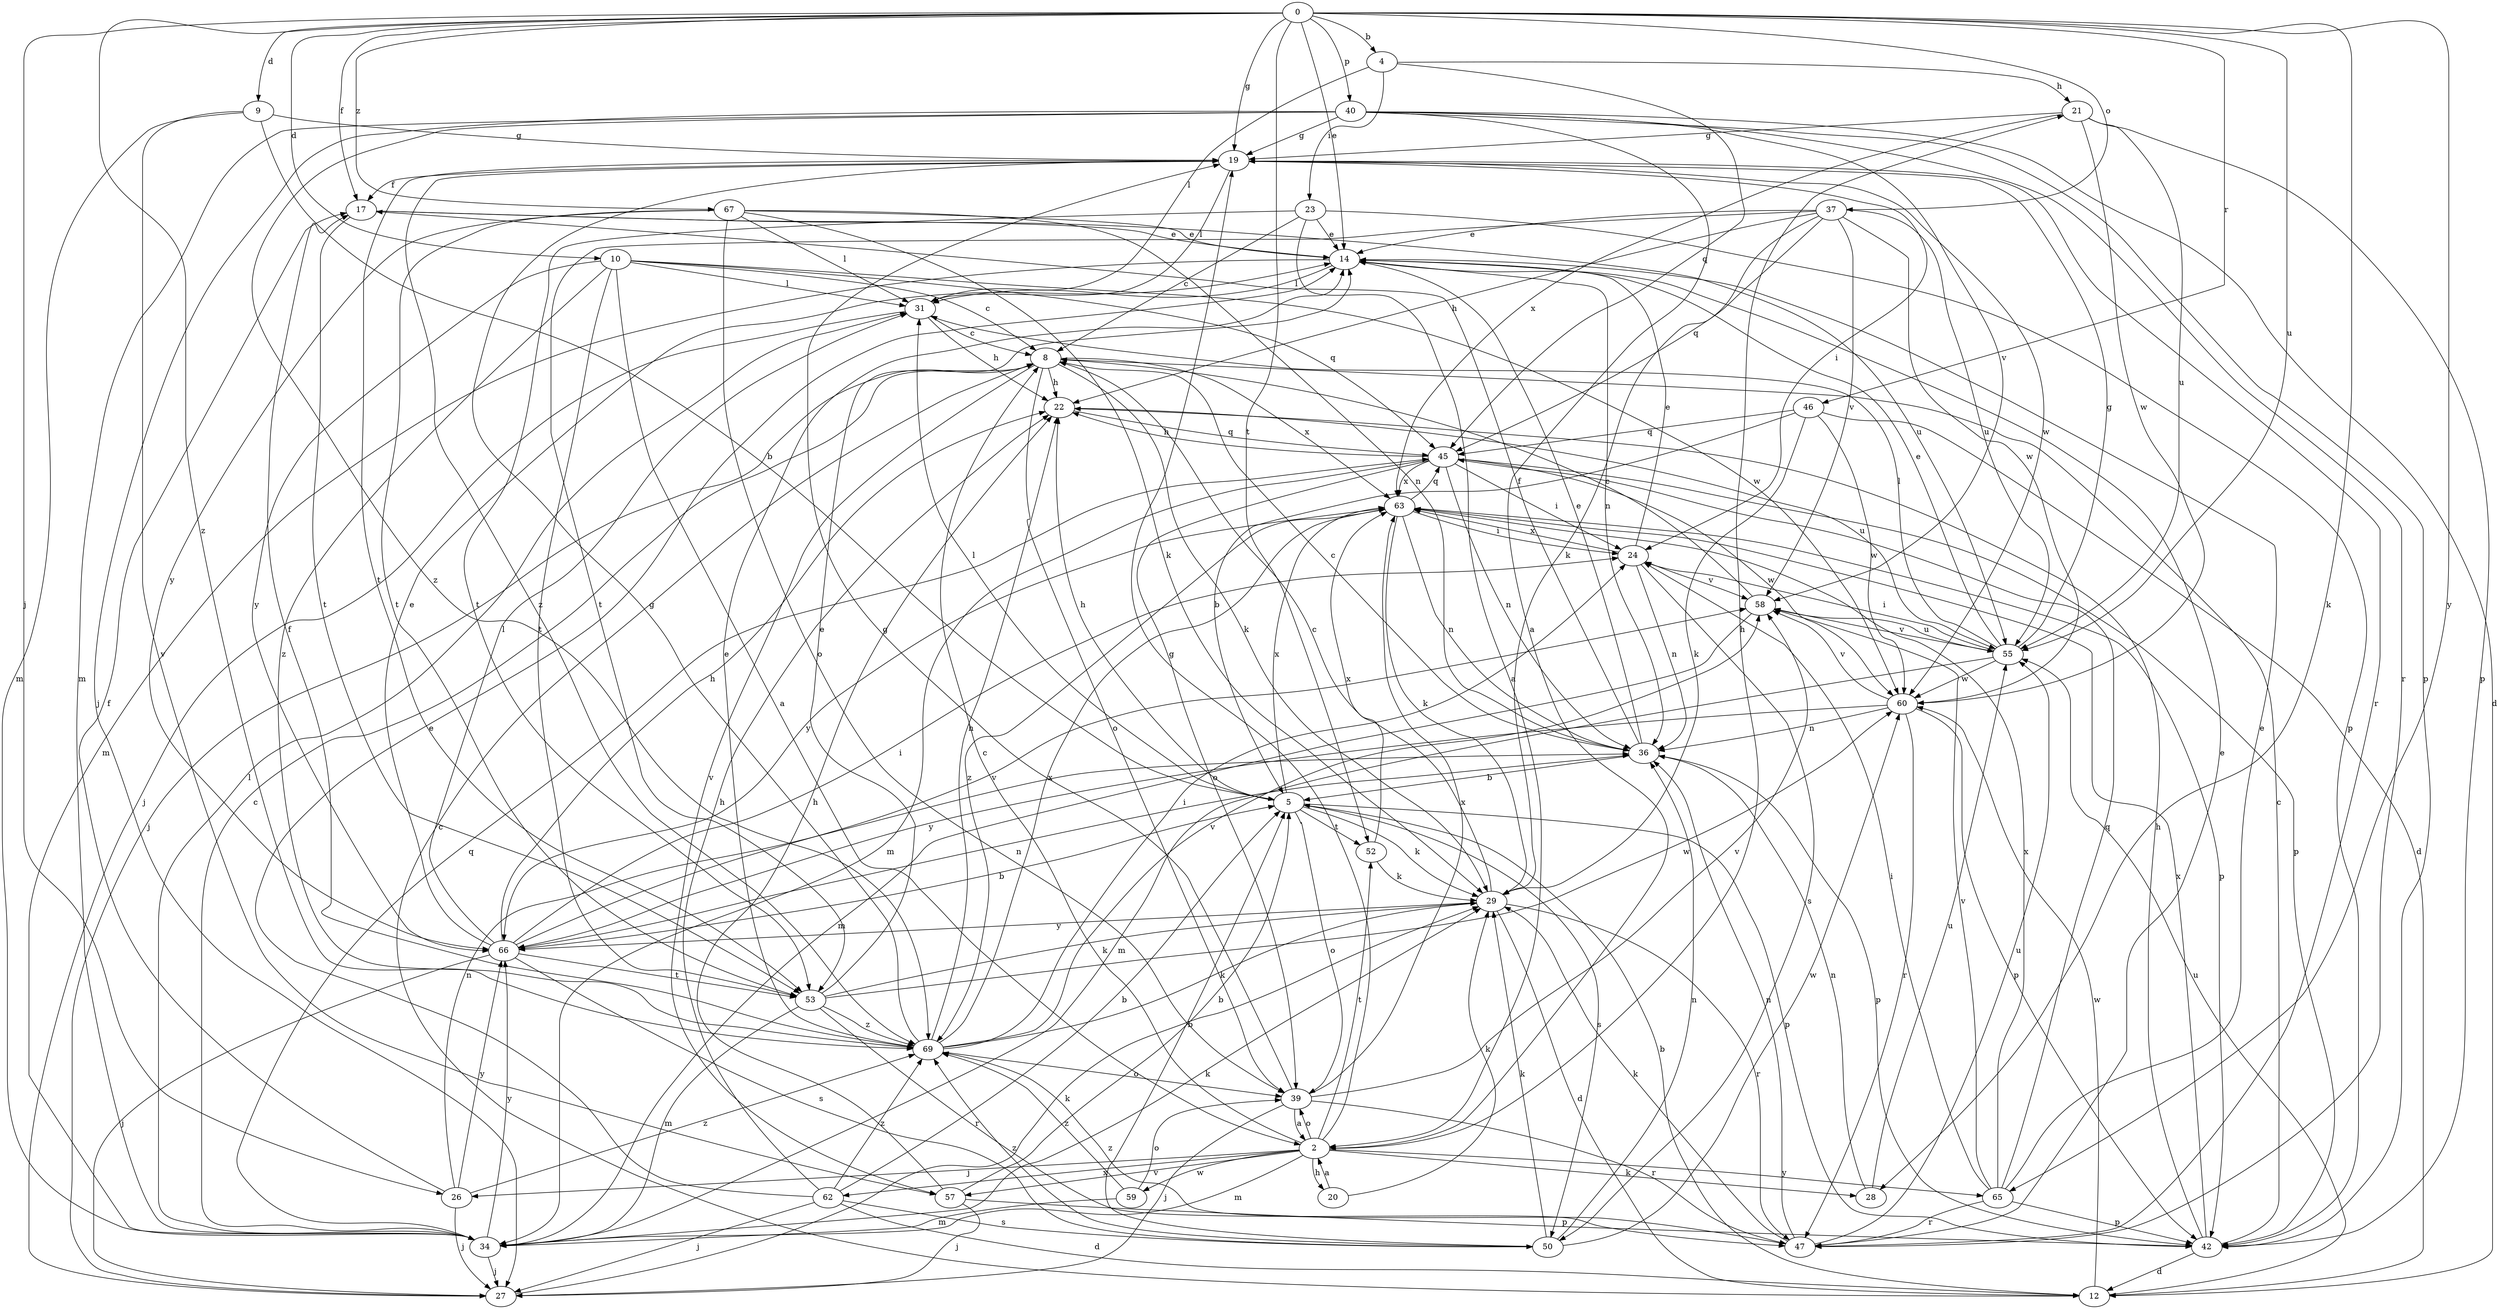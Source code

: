 strict digraph  {
0;
2;
4;
5;
8;
9;
10;
12;
14;
17;
19;
20;
21;
22;
23;
24;
26;
27;
28;
29;
31;
34;
36;
37;
39;
40;
42;
45;
46;
47;
50;
52;
53;
55;
57;
58;
59;
60;
62;
63;
65;
66;
67;
69;
0 -> 4  [label=b];
0 -> 9  [label=d];
0 -> 10  [label=d];
0 -> 14  [label=e];
0 -> 17  [label=f];
0 -> 19  [label=g];
0 -> 26  [label=j];
0 -> 28  [label=k];
0 -> 37  [label=o];
0 -> 40  [label=p];
0 -> 46  [label=r];
0 -> 52  [label=t];
0 -> 55  [label=u];
0 -> 65  [label=y];
0 -> 67  [label=z];
0 -> 69  [label=z];
2 -> 8  [label=c];
2 -> 19  [label=g];
2 -> 20  [label=h];
2 -> 21  [label=h];
2 -> 26  [label=j];
2 -> 28  [label=k];
2 -> 34  [label=m];
2 -> 39  [label=o];
2 -> 52  [label=t];
2 -> 57  [label=v];
2 -> 59  [label=w];
2 -> 62  [label=x];
2 -> 65  [label=y];
4 -> 21  [label=h];
4 -> 23  [label=i];
4 -> 31  [label=l];
4 -> 45  [label=q];
5 -> 22  [label=h];
5 -> 29  [label=k];
5 -> 31  [label=l];
5 -> 39  [label=o];
5 -> 42  [label=p];
5 -> 50  [label=s];
5 -> 52  [label=t];
5 -> 63  [label=x];
8 -> 22  [label=h];
8 -> 27  [label=j];
8 -> 29  [label=k];
8 -> 39  [label=o];
8 -> 57  [label=v];
8 -> 63  [label=x];
9 -> 5  [label=b];
9 -> 19  [label=g];
9 -> 34  [label=m];
9 -> 57  [label=v];
10 -> 2  [label=a];
10 -> 8  [label=c];
10 -> 31  [label=l];
10 -> 45  [label=q];
10 -> 53  [label=t];
10 -> 60  [label=w];
10 -> 66  [label=y];
10 -> 69  [label=z];
12 -> 5  [label=b];
12 -> 8  [label=c];
12 -> 55  [label=u];
12 -> 60  [label=w];
14 -> 31  [label=l];
14 -> 34  [label=m];
14 -> 36  [label=n];
17 -> 14  [label=e];
17 -> 53  [label=t];
17 -> 55  [label=u];
19 -> 17  [label=f];
19 -> 24  [label=i];
19 -> 31  [label=l];
19 -> 47  [label=r];
19 -> 53  [label=t];
19 -> 60  [label=w];
19 -> 69  [label=z];
20 -> 2  [label=a];
20 -> 29  [label=k];
21 -> 19  [label=g];
21 -> 42  [label=p];
21 -> 55  [label=u];
21 -> 60  [label=w];
21 -> 63  [label=x];
22 -> 45  [label=q];
22 -> 55  [label=u];
23 -> 2  [label=a];
23 -> 8  [label=c];
23 -> 14  [label=e];
23 -> 42  [label=p];
23 -> 53  [label=t];
24 -> 14  [label=e];
24 -> 36  [label=n];
24 -> 50  [label=s];
24 -> 58  [label=v];
24 -> 63  [label=x];
26 -> 17  [label=f];
26 -> 27  [label=j];
26 -> 36  [label=n];
26 -> 66  [label=y];
26 -> 69  [label=z];
27 -> 29  [label=k];
28 -> 36  [label=n];
28 -> 55  [label=u];
29 -> 8  [label=c];
29 -> 12  [label=d];
29 -> 47  [label=r];
29 -> 66  [label=y];
31 -> 8  [label=c];
31 -> 22  [label=h];
31 -> 27  [label=j];
34 -> 8  [label=c];
34 -> 27  [label=j];
34 -> 29  [label=k];
34 -> 31  [label=l];
34 -> 45  [label=q];
34 -> 66  [label=y];
36 -> 5  [label=b];
36 -> 8  [label=c];
36 -> 14  [label=e];
36 -> 17  [label=f];
36 -> 42  [label=p];
37 -> 14  [label=e];
37 -> 22  [label=h];
37 -> 29  [label=k];
37 -> 45  [label=q];
37 -> 53  [label=t];
37 -> 55  [label=u];
37 -> 58  [label=v];
37 -> 60  [label=w];
39 -> 2  [label=a];
39 -> 19  [label=g];
39 -> 27  [label=j];
39 -> 47  [label=r];
39 -> 58  [label=v];
39 -> 63  [label=x];
40 -> 2  [label=a];
40 -> 12  [label=d];
40 -> 19  [label=g];
40 -> 27  [label=j];
40 -> 34  [label=m];
40 -> 42  [label=p];
40 -> 47  [label=r];
40 -> 58  [label=v];
40 -> 69  [label=z];
42 -> 8  [label=c];
42 -> 12  [label=d];
42 -> 22  [label=h];
42 -> 63  [label=x];
45 -> 22  [label=h];
45 -> 24  [label=i];
45 -> 34  [label=m];
45 -> 36  [label=n];
45 -> 39  [label=o];
45 -> 42  [label=p];
45 -> 60  [label=w];
45 -> 63  [label=x];
46 -> 5  [label=b];
46 -> 12  [label=d];
46 -> 29  [label=k];
46 -> 45  [label=q];
46 -> 60  [label=w];
47 -> 14  [label=e];
47 -> 29  [label=k];
47 -> 36  [label=n];
47 -> 55  [label=u];
47 -> 69  [label=z];
50 -> 5  [label=b];
50 -> 29  [label=k];
50 -> 36  [label=n];
50 -> 60  [label=w];
50 -> 69  [label=z];
52 -> 29  [label=k];
52 -> 63  [label=x];
53 -> 14  [label=e];
53 -> 29  [label=k];
53 -> 34  [label=m];
53 -> 47  [label=r];
53 -> 60  [label=w];
53 -> 69  [label=z];
55 -> 14  [label=e];
55 -> 19  [label=g];
55 -> 24  [label=i];
55 -> 31  [label=l];
55 -> 34  [label=m];
55 -> 58  [label=v];
55 -> 60  [label=w];
57 -> 5  [label=b];
57 -> 22  [label=h];
57 -> 27  [label=j];
57 -> 42  [label=p];
58 -> 8  [label=c];
58 -> 34  [label=m];
58 -> 55  [label=u];
59 -> 34  [label=m];
59 -> 39  [label=o];
59 -> 69  [label=z];
60 -> 36  [label=n];
60 -> 42  [label=p];
60 -> 47  [label=r];
60 -> 58  [label=v];
60 -> 66  [label=y];
62 -> 5  [label=b];
62 -> 12  [label=d];
62 -> 14  [label=e];
62 -> 22  [label=h];
62 -> 27  [label=j];
62 -> 50  [label=s];
62 -> 69  [label=z];
63 -> 24  [label=i];
63 -> 29  [label=k];
63 -> 36  [label=n];
63 -> 42  [label=p];
63 -> 45  [label=q];
63 -> 66  [label=y];
63 -> 69  [label=z];
65 -> 14  [label=e];
65 -> 24  [label=i];
65 -> 42  [label=p];
65 -> 45  [label=q];
65 -> 47  [label=r];
65 -> 58  [label=v];
65 -> 63  [label=x];
66 -> 5  [label=b];
66 -> 14  [label=e];
66 -> 22  [label=h];
66 -> 24  [label=i];
66 -> 27  [label=j];
66 -> 31  [label=l];
66 -> 36  [label=n];
66 -> 50  [label=s];
66 -> 53  [label=t];
66 -> 58  [label=v];
67 -> 14  [label=e];
67 -> 29  [label=k];
67 -> 31  [label=l];
67 -> 36  [label=n];
67 -> 39  [label=o];
67 -> 53  [label=t];
67 -> 66  [label=y];
69 -> 14  [label=e];
69 -> 17  [label=f];
69 -> 19  [label=g];
69 -> 22  [label=h];
69 -> 24  [label=i];
69 -> 29  [label=k];
69 -> 39  [label=o];
69 -> 58  [label=v];
69 -> 63  [label=x];
}
